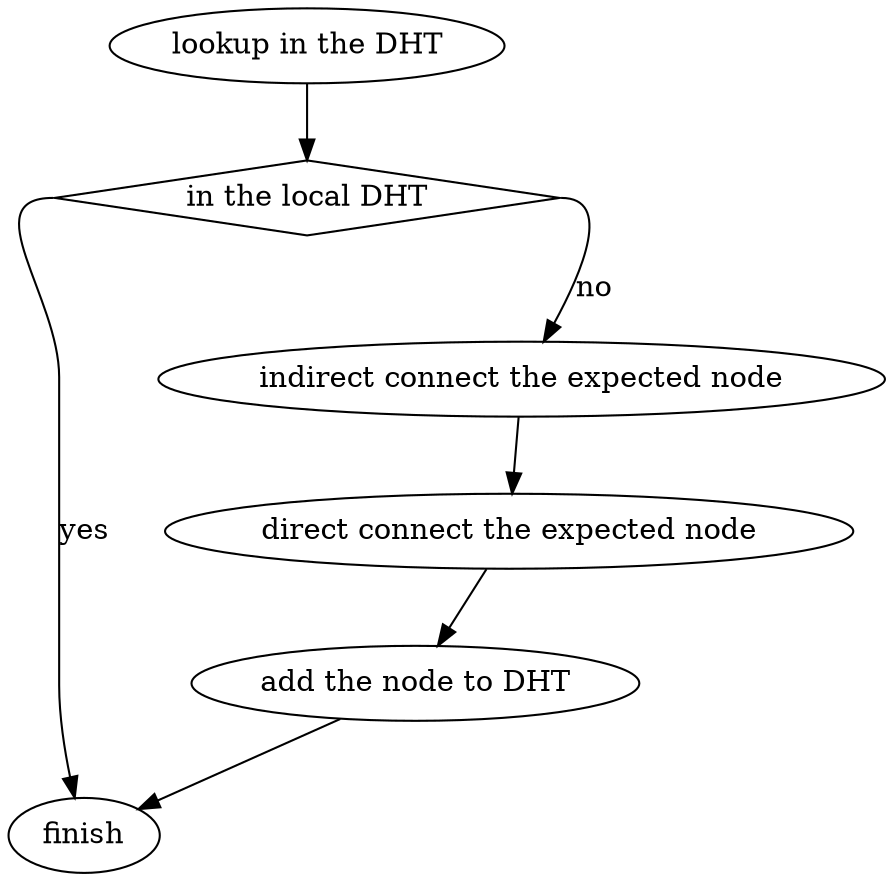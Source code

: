 digraph G{
	lookup -> isLocal;
	isLocal: e -> indirect_node[label="no"];
	isLocal: w -> finish[label="yes"];
	indirect_node -> direct_node;
	direct_node -> add_node;
	add_node -> finish;

	lookup[label="lookup in the DHT"];
	isLocal[label="in the local DHT", shape="diamond"];
	indirect_node[label="indirect connect the expected node"];
	direct_node[label="direct connect the expected node"];
	add_node[label="add the node to DHT"];
	finish;
}